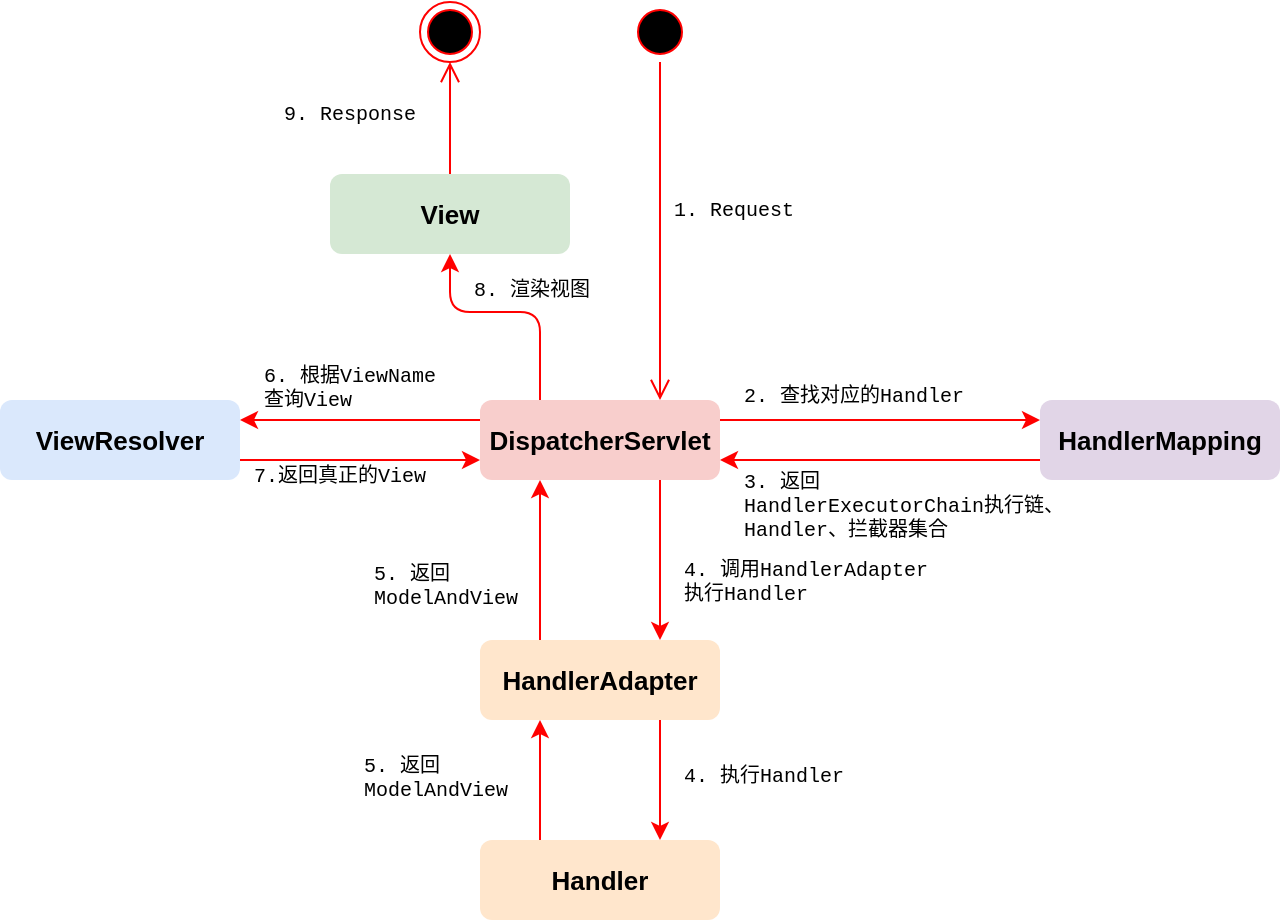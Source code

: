 <mxfile version="10.9.8" type="device"><diagram id="wnWQXF51ICs9VTRNSjae" name="mvc all"><mxGraphModel dx="786" dy="548" grid="1" gridSize="10" guides="1" tooltips="1" connect="1" arrows="1" fold="1" page="1" pageScale="1" pageWidth="827" pageHeight="1169" math="0" shadow="0"><root><mxCell id="CvlqfLEJ3ddliR5SUc7n-0"/><mxCell id="CvlqfLEJ3ddliR5SUc7n-1" parent="CvlqfLEJ3ddliR5SUc7n-0"/><mxCell id="CvlqfLEJ3ddliR5SUc7n-10" value="" style="edgeStyle=orthogonalEdgeStyle;rounded=1;orthogonalLoop=1;jettySize=auto;html=1;fontColor=#000000;exitX=1;exitY=0.25;exitDx=0;exitDy=0;entryX=0;entryY=0.25;entryDx=0;entryDy=0;strokeColor=#FF0000;" parent="CvlqfLEJ3ddliR5SUc7n-1" source="CvlqfLEJ3ddliR5SUc7n-4" target="CvlqfLEJ3ddliR5SUc7n-5" edge="1"><mxGeometry relative="1" as="geometry"/></mxCell><mxCell id="CvlqfLEJ3ddliR5SUc7n-26" value="" style="edgeStyle=orthogonalEdgeStyle;rounded=1;orthogonalLoop=1;jettySize=auto;html=1;fontColor=#000000;entryX=1;entryY=0.25;entryDx=0;entryDy=0;exitX=0;exitY=0.25;exitDx=0;exitDy=0;strokeColor=#FF0000;" parent="CvlqfLEJ3ddliR5SUc7n-1" source="CvlqfLEJ3ddliR5SUc7n-4" target="CvlqfLEJ3ddliR5SUc7n-8" edge="1"><mxGeometry relative="1" as="geometry"><mxPoint x="253" y="509" as="targetPoint"/></mxGeometry></mxCell><mxCell id="CvlqfLEJ3ddliR5SUc7n-31" value="" style="edgeStyle=orthogonalEdgeStyle;rounded=1;orthogonalLoop=1;jettySize=auto;html=1;fontColor=#000000;exitX=0.25;exitY=0;exitDx=0;exitDy=0;entryX=0.5;entryY=1;entryDx=0;entryDy=0;strokeColor=#FF0000;" parent="CvlqfLEJ3ddliR5SUc7n-1" source="CvlqfLEJ3ddliR5SUc7n-4" target="CvlqfLEJ3ddliR5SUc7n-9" edge="1"><mxGeometry relative="1" as="geometry"><Array as="points"><mxPoint x="363" y="445"/><mxPoint x="318" y="445"/></Array></mxGeometry></mxCell><mxCell id="CvlqfLEJ3ddliR5SUc7n-4" value="&lt;font style=&quot;font-size: 13px;&quot;&gt;DispatcherServlet&lt;/font&gt;" style="rounded=1;whiteSpace=wrap;html=1;labelBackgroundColor=none;fillColor=#f8cecc;strokeColor=none;fontStyle=1;fontSize=13;" parent="CvlqfLEJ3ddliR5SUc7n-1" vertex="1"><mxGeometry x="333" y="489" width="120" height="40" as="geometry"/></mxCell><mxCell id="CvlqfLEJ3ddliR5SUc7n-13" value="" style="edgeStyle=orthogonalEdgeStyle;rounded=1;orthogonalLoop=1;jettySize=auto;html=1;fontColor=#000000;exitX=0;exitY=0.75;exitDx=0;exitDy=0;entryX=1;entryY=0.75;entryDx=0;entryDy=0;strokeColor=#FF0000;" parent="CvlqfLEJ3ddliR5SUc7n-1" source="CvlqfLEJ3ddliR5SUc7n-5" target="CvlqfLEJ3ddliR5SUc7n-4" edge="1"><mxGeometry relative="1" as="geometry"><mxPoint x="533" y="509" as="targetPoint"/></mxGeometry></mxCell><mxCell id="CvlqfLEJ3ddliR5SUc7n-5" value="&lt;font style=&quot;font-size: 13px;&quot;&gt;HandlerMapping&lt;/font&gt;" style="rounded=1;whiteSpace=wrap;html=1;labelBackgroundColor=none;fillColor=#e1d5e7;strokeColor=none;fontStyle=1;fontSize=13;" parent="CvlqfLEJ3ddliR5SUc7n-1" vertex="1"><mxGeometry x="613" y="489" width="120" height="40" as="geometry"/></mxCell><mxCell id="CvlqfLEJ3ddliR5SUc7n-18" value="" style="edgeStyle=orthogonalEdgeStyle;rounded=1;orthogonalLoop=1;jettySize=auto;html=1;fontColor=#000000;entryX=0.75;entryY=0;entryDx=0;entryDy=0;exitX=0.75;exitY=1;exitDx=0;exitDy=0;strokeColor=#FF0000;" parent="CvlqfLEJ3ddliR5SUc7n-1" source="CvlqfLEJ3ddliR5SUc7n-6" target="CvlqfLEJ3ddliR5SUc7n-7" edge="1"><mxGeometry relative="1" as="geometry"/></mxCell><mxCell id="CvlqfLEJ3ddliR5SUc7n-23" value="" style="edgeStyle=orthogonalEdgeStyle;rounded=1;orthogonalLoop=1;jettySize=auto;html=1;fontColor=#000000;exitX=0.25;exitY=0;exitDx=0;exitDy=0;entryX=0.25;entryY=1;entryDx=0;entryDy=0;strokeColor=#FF0000;" parent="CvlqfLEJ3ddliR5SUc7n-1" source="CvlqfLEJ3ddliR5SUc7n-6" target="CvlqfLEJ3ddliR5SUc7n-4" edge="1"><mxGeometry relative="1" as="geometry"><mxPoint x="393" y="609" as="targetPoint"/></mxGeometry></mxCell><mxCell id="CvlqfLEJ3ddliR5SUc7n-6" value="&lt;font style=&quot;font-size: 13px;&quot;&gt;HandlerAdapter&lt;/font&gt;" style="rounded=1;whiteSpace=wrap;html=1;labelBackgroundColor=none;fillColor=#ffe6cc;strokeColor=none;fontStyle=1;fontSize=13;" parent="CvlqfLEJ3ddliR5SUc7n-1" vertex="1"><mxGeometry x="333" y="609" width="120" height="40" as="geometry"/></mxCell><mxCell id="CvlqfLEJ3ddliR5SUc7n-20" value="" style="edgeStyle=orthogonalEdgeStyle;rounded=1;orthogonalLoop=1;jettySize=auto;html=1;fontColor=#000000;exitX=0.25;exitY=0;exitDx=0;exitDy=0;entryX=0.25;entryY=1;entryDx=0;entryDy=0;strokeColor=#FF0000;" parent="CvlqfLEJ3ddliR5SUc7n-1" source="CvlqfLEJ3ddliR5SUc7n-7" target="CvlqfLEJ3ddliR5SUc7n-6" edge="1"><mxGeometry relative="1" as="geometry"/></mxCell><mxCell id="CvlqfLEJ3ddliR5SUc7n-7" value="&lt;font style=&quot;font-size: 13px;&quot;&gt;Handler&lt;br style=&quot;font-size: 13px;&quot;&gt;&lt;/font&gt;" style="rounded=1;whiteSpace=wrap;html=1;labelBackgroundColor=none;fillColor=#ffe6cc;strokeColor=none;fontStyle=1;fontSize=13;" parent="CvlqfLEJ3ddliR5SUc7n-1" vertex="1"><mxGeometry x="333" y="709" width="120" height="40" as="geometry"/></mxCell><mxCell id="CvlqfLEJ3ddliR5SUc7n-29" value="" style="edgeStyle=orthogonalEdgeStyle;rounded=1;orthogonalLoop=1;jettySize=auto;html=1;fontColor=#000000;entryX=0;entryY=0.75;entryDx=0;entryDy=0;exitX=1;exitY=0.75;exitDx=0;exitDy=0;strokeColor=#FF0000;" parent="CvlqfLEJ3ddliR5SUc7n-1" source="CvlqfLEJ3ddliR5SUc7n-8" target="CvlqfLEJ3ddliR5SUc7n-4" edge="1"><mxGeometry relative="1" as="geometry"><mxPoint x="233" y="509" as="targetPoint"/></mxGeometry></mxCell><mxCell id="CvlqfLEJ3ddliR5SUc7n-8" value="&lt;font style=&quot;font-size: 13px;&quot;&gt;ViewResolver&lt;/font&gt;" style="rounded=1;whiteSpace=wrap;html=1;labelBackgroundColor=none;fillColor=#dae8fc;strokeColor=none;fontStyle=1;fontSize=13;" parent="CvlqfLEJ3ddliR5SUc7n-1" vertex="1"><mxGeometry x="93" y="489" width="120" height="40" as="geometry"/></mxCell><mxCell id="CvlqfLEJ3ddliR5SUc7n-9" value="&lt;font style=&quot;font-size: 13px;&quot;&gt;View&lt;/font&gt;" style="rounded=1;whiteSpace=wrap;html=1;labelBackgroundColor=none;fillColor=#d5e8d4;strokeColor=none;fontStyle=1;fontSize=13;" parent="CvlqfLEJ3ddliR5SUc7n-1" vertex="1"><mxGeometry x="258" y="376" width="120" height="40" as="geometry"/></mxCell><mxCell id="CvlqfLEJ3ddliR5SUc7n-11" value="2. 查找对应的Handler" style="text;html=1;resizable=0;points=[];autosize=1;align=left;verticalAlign=top;spacingTop=-4;fontColor=#000000;fontStyle=0;fontSize=10;fontFamily=Courier New;" parent="CvlqfLEJ3ddliR5SUc7n-1" vertex="1"><mxGeometry x="463" y="479" width="130" height="20" as="geometry"/></mxCell><mxCell id="CvlqfLEJ3ddliR5SUc7n-14" value="3. 返回&lt;br&gt;HandlerExecutorChain执行链、&lt;br style=&quot;font-size: 10px&quot;&gt;Handler、拦截器集合" style="text;html=1;resizable=0;points=[];autosize=1;align=left;verticalAlign=top;spacingTop=-4;fontColor=#000000;fontStyle=0;fontSize=10;fontFamily=Courier New;" parent="CvlqfLEJ3ddliR5SUc7n-1" vertex="1"><mxGeometry x="463" y="522" width="180" height="40" as="geometry"/></mxCell><mxCell id="CvlqfLEJ3ddliR5SUc7n-16" value="" style="endArrow=classic;html=1;fontColor=#000000;exitX=0.75;exitY=1;exitDx=0;exitDy=0;entryX=0.75;entryY=0;entryDx=0;entryDy=0;rounded=1;strokeColor=#FF0000;" parent="CvlqfLEJ3ddliR5SUc7n-1" source="CvlqfLEJ3ddliR5SUc7n-4" target="CvlqfLEJ3ddliR5SUc7n-6" edge="1"><mxGeometry width="50" height="50" relative="1" as="geometry"><mxPoint x="163" y="839" as="sourcePoint"/><mxPoint x="213" y="789" as="targetPoint"/></mxGeometry></mxCell><mxCell id="CvlqfLEJ3ddliR5SUc7n-17" value="4. 调用HandlerAdapter&lt;br style=&quot;font-size: 10px;&quot;&gt;执行Handler" style="text;html=1;resizable=0;points=[];autosize=1;align=left;verticalAlign=top;spacingTop=-4;fontColor=#000000;fontStyle=0;fontSize=10;fontFamily=Courier New;" parent="CvlqfLEJ3ddliR5SUc7n-1" vertex="1"><mxGeometry x="433" y="565.5" width="140" height="30" as="geometry"/></mxCell><mxCell id="CvlqfLEJ3ddliR5SUc7n-19" value="4. 执行Handler" style="text;html=1;resizable=0;points=[];autosize=1;align=left;verticalAlign=top;spacingTop=-4;fontColor=#000000;fontStyle=0;fontSize=10;fontFamily=Courier New;" parent="CvlqfLEJ3ddliR5SUc7n-1" vertex="1"><mxGeometry x="433" y="669" width="90" height="20" as="geometry"/></mxCell><mxCell id="CvlqfLEJ3ddliR5SUc7n-21" value="5. 返回&lt;br style=&quot;font-size: 10px;&quot;&gt;ModelAndView" style="text;html=1;resizable=0;points=[];autosize=1;align=left;verticalAlign=top;spacingTop=-4;fontColor=#000000;fontStyle=0;fontSize=10;fontFamily=Courier New;" parent="CvlqfLEJ3ddliR5SUc7n-1" vertex="1"><mxGeometry x="273" y="664" width="100" height="30" as="geometry"/></mxCell><mxCell id="CvlqfLEJ3ddliR5SUc7n-24" value="5. 返回&lt;br style=&quot;font-size: 10px;&quot;&gt;ModelAndView" style="text;html=1;resizable=0;points=[];autosize=1;align=left;verticalAlign=top;spacingTop=-4;fontColor=#000000;fontStyle=0;fontSize=10;fontFamily=Courier New;" parent="CvlqfLEJ3ddliR5SUc7n-1" vertex="1"><mxGeometry x="278" y="568" width="100" height="30" as="geometry"/></mxCell><mxCell id="CvlqfLEJ3ddliR5SUc7n-27" value="6. 根据ViewName&lt;br style=&quot;font-size: 10px;&quot;&gt;查询View" style="text;html=1;resizable=0;points=[];autosize=1;align=left;verticalAlign=top;spacingTop=-4;fontColor=#000000;fontStyle=0;fontSize=10;fontFamily=Courier New;" parent="CvlqfLEJ3ddliR5SUc7n-1" vertex="1"><mxGeometry x="223" y="469" width="110" height="30" as="geometry"/></mxCell><mxCell id="CvlqfLEJ3ddliR5SUc7n-30" value="7.返回真正的View" style="text;html=1;resizable=0;points=[];autosize=1;align=left;verticalAlign=top;spacingTop=-4;fontColor=#000000;fontStyle=0;fontSize=10;fontFamily=Courier New;" parent="CvlqfLEJ3ddliR5SUc7n-1" vertex="1"><mxGeometry x="218" y="519" width="110" height="20" as="geometry"/></mxCell><mxCell id="CvlqfLEJ3ddliR5SUc7n-32" value="8. 渲染视图" style="text;html=1;resizable=0;points=[];autosize=1;align=left;verticalAlign=top;spacingTop=-4;fontColor=#000000;fontStyle=0;fontSize=10;fontFamily=Courier New;" parent="CvlqfLEJ3ddliR5SUc7n-1" vertex="1"><mxGeometry x="328" y="426" width="80" height="20" as="geometry"/></mxCell><mxCell id="CvlqfLEJ3ddliR5SUc7n-34" value="" style="ellipse;html=1;shape=startState;fillColor=#000000;strokeColor=#ff0000;labelBackgroundColor=none;fontColor=#000000;" parent="CvlqfLEJ3ddliR5SUc7n-1" vertex="1"><mxGeometry x="408" y="290" width="30" height="30" as="geometry"/></mxCell><mxCell id="CvlqfLEJ3ddliR5SUc7n-35" value="" style="edgeStyle=orthogonalEdgeStyle;html=1;verticalAlign=bottom;endArrow=open;endSize=8;strokeColor=#ff0000;fontColor=#000000;entryX=0.75;entryY=0;entryDx=0;entryDy=0;" parent="CvlqfLEJ3ddliR5SUc7n-1" source="CvlqfLEJ3ddliR5SUc7n-34" target="CvlqfLEJ3ddliR5SUc7n-4" edge="1"><mxGeometry relative="1" as="geometry"><mxPoint x="408" y="405" as="targetPoint"/></mxGeometry></mxCell><mxCell id="CvlqfLEJ3ddliR5SUc7n-36" value="1. Request" style="text;html=1;resizable=0;points=[];autosize=1;align=left;verticalAlign=top;spacingTop=-4;fontColor=#000000;fontStyle=0;fontSize=10;fontFamily=Courier New;" parent="CvlqfLEJ3ddliR5SUc7n-1" vertex="1"><mxGeometry x="428" y="386" width="70" height="20" as="geometry"/></mxCell><mxCell id="CvlqfLEJ3ddliR5SUc7n-39" value="" style="ellipse;html=1;shape=endState;fillColor=#000000;strokeColor=#ff0000;labelBackgroundColor=none;fontColor=#000000;" parent="CvlqfLEJ3ddliR5SUc7n-1" vertex="1"><mxGeometry x="303" y="290" width="30" height="30" as="geometry"/></mxCell><mxCell id="CvlqfLEJ3ddliR5SUc7n-40" value="" style="edgeStyle=orthogonalEdgeStyle;html=1;verticalAlign=bottom;endArrow=open;endSize=8;strokeColor=#ff0000;fontColor=#000000;entryX=0.5;entryY=1;entryDx=0;entryDy=0;exitX=0.5;exitY=0;exitDx=0;exitDy=0;" parent="CvlqfLEJ3ddliR5SUc7n-1" source="CvlqfLEJ3ddliR5SUc7n-9" target="CvlqfLEJ3ddliR5SUc7n-39" edge="1"><mxGeometry relative="1" as="geometry"><mxPoint x="433" y="499" as="targetPoint"/><mxPoint x="433" y="355" as="sourcePoint"/></mxGeometry></mxCell><mxCell id="CvlqfLEJ3ddliR5SUc7n-41" value="9. Response" style="text;html=1;resizable=0;points=[];autosize=1;align=left;verticalAlign=top;spacingTop=-4;fontColor=#000000;fontStyle=0;fontSize=10;fontFamily=Courier New;" parent="CvlqfLEJ3ddliR5SUc7n-1" vertex="1"><mxGeometry x="233" y="338" width="80" height="20" as="geometry"/></mxCell></root></mxGraphModel></diagram><diagram id="vwLjkeUJYyNBH6ZaSs28" name="DispacherServlet"><mxGraphModel dx="786" dy="548" grid="1" gridSize="10" guides="1" tooltips="1" connect="1" arrows="1" fold="1" page="1" pageScale="1" pageWidth="827" pageHeight="1169" math="0" shadow="0"><root><mxCell id="0"/><mxCell id="1" parent="0"/><mxCell id="PL7wLv4hv2x5E-BNKvnK-3" value="" style="edgeStyle=orthogonalEdgeStyle;rounded=0;orthogonalLoop=1;jettySize=auto;html=1;fontStyle=1" parent="1" source="PL7wLv4hv2x5E-BNKvnK-1" target="PL7wLv4hv2x5E-BNKvnK-2" edge="1"><mxGeometry relative="1" as="geometry"/></mxCell><mxCell id="PL7wLv4hv2x5E-BNKvnK-1" value="&lt;pre style=&quot;font-family: menlo; font-size: 7.5pt;&quot;&gt;DispatcherServlet&lt;/pre&gt;" style="rounded=1;whiteSpace=wrap;html=1;fillColor=#dae8fc;strokeColor=none;labelBackgroundColor=none;fontStyle=1" parent="1" vertex="1"><mxGeometry x="380" y="520" width="120" height="20" as="geometry"/></mxCell><mxCell id="PL7wLv4hv2x5E-BNKvnK-5" value="" style="edgeStyle=orthogonalEdgeStyle;rounded=0;orthogonalLoop=1;jettySize=auto;html=1;exitX=0.25;exitY=0;exitDx=0;exitDy=0;fontStyle=1" parent="1" source="PL7wLv4hv2x5E-BNKvnK-2" target="PL7wLv4hv2x5E-BNKvnK-4" edge="1"><mxGeometry relative="1" as="geometry"/></mxCell><mxCell id="PL7wLv4hv2x5E-BNKvnK-7" value="" style="edgeStyle=orthogonalEdgeStyle;rounded=0;orthogonalLoop=1;jettySize=auto;html=1;exitX=0.75;exitY=0;exitDx=0;exitDy=0;entryX=0.5;entryY=1;entryDx=0;entryDy=0;dashed=1;dashPattern=1 1;fontStyle=1" parent="1" source="PL7wLv4hv2x5E-BNKvnK-2" target="PL7wLv4hv2x5E-BNKvnK-6" edge="1"><mxGeometry relative="1" as="geometry"><Array as="points"><mxPoint x="470" y="460"/><mxPoint x="625" y="460"/></Array></mxGeometry></mxCell><mxCell id="PL7wLv4hv2x5E-BNKvnK-2" value="&lt;pre style=&quot;font-family: menlo; font-size: 7.5pt;&quot;&gt;&lt;pre style=&quot;font-family: &amp;quot;menlo&amp;quot; ; font-size: 7.5pt&quot;&gt;FrameworkServlet&lt;/pre&gt;&lt;/pre&gt;" style="rounded=1;whiteSpace=wrap;html=1;fillColor=#e1d5e7;strokeColor=none;labelBackgroundColor=none;fontStyle=1" parent="1" vertex="1"><mxGeometry x="380" y="480" width="120" height="20" as="geometry"/></mxCell><mxCell id="PL7wLv4hv2x5E-BNKvnK-23" value="" style="edgeStyle=orthogonalEdgeStyle;rounded=0;orthogonalLoop=1;jettySize=auto;html=1;entryX=0.25;entryY=1;entryDx=0;entryDy=0;exitX=0.5;exitY=0;exitDx=0;exitDy=0;fontStyle=1" parent="1" source="PL7wLv4hv2x5E-BNKvnK-12" target="PL7wLv4hv2x5E-BNKvnK-20" edge="1"><mxGeometry relative="1" as="geometry"><mxPoint x="705" y="380" as="targetPoint"/><Array as="points"><mxPoint x="473" y="370"/><mxPoint x="503" y="370"/></Array></mxGeometry></mxCell><mxCell id="PL7wLv4hv2x5E-BNKvnK-9" value="" style="edgeStyle=orthogonalEdgeStyle;rounded=0;orthogonalLoop=1;jettySize=auto;html=1;fontStyle=1" parent="1" source="PL7wLv4hv2x5E-BNKvnK-4" target="PL7wLv4hv2x5E-BNKvnK-8" edge="1"><mxGeometry relative="1" as="geometry"><Array as="points"><mxPoint x="340" y="400"/><mxPoint x="340" y="400"/></Array></mxGeometry></mxCell><mxCell id="PL7wLv4hv2x5E-BNKvnK-11" value="" style="edgeStyle=orthogonalEdgeStyle;rounded=0;orthogonalLoop=1;jettySize=auto;html=1;dashed=1;dashPattern=1 1;fontStyle=1" parent="1" source="PL7wLv4hv2x5E-BNKvnK-4" target="PL7wLv4hv2x5E-BNKvnK-10" edge="1"><mxGeometry relative="1" as="geometry"/></mxCell><mxCell id="PL7wLv4hv2x5E-BNKvnK-13" value="" style="edgeStyle=orthogonalEdgeStyle;rounded=0;orthogonalLoop=1;jettySize=auto;html=1;dashed=1;dashPattern=1 1;fontStyle=1" parent="1" source="PL7wLv4hv2x5E-BNKvnK-4" target="PL7wLv4hv2x5E-BNKvnK-12" edge="1"><mxGeometry relative="1" as="geometry"/></mxCell><mxCell id="PL7wLv4hv2x5E-BNKvnK-4" value="&lt;pre style=&quot;font-family: menlo; font-size: 7.5pt;&quot;&gt;&lt;pre style=&quot;font-family: &amp;quot;menlo&amp;quot; ; font-size: 7.5pt&quot;&gt;&lt;pre style=&quot;font-family: &amp;quot;menlo&amp;quot; ; font-size: 7.5pt&quot;&gt;HttpServletBean&lt;/pre&gt;&lt;/pre&gt;&lt;/pre&gt;" style="rounded=1;whiteSpace=wrap;html=1;labelBackgroundColor=none;strokeColor=none;fillColor=#e1d5e7;fontStyle=1" parent="1" vertex="1"><mxGeometry x="280" y="420" width="120" height="20" as="geometry"/></mxCell><mxCell id="PL7wLv4hv2x5E-BNKvnK-21" value="" style="edgeStyle=orthogonalEdgeStyle;rounded=0;orthogonalLoop=1;jettySize=auto;html=1;entryX=0.75;entryY=1;entryDx=0;entryDy=0;fontStyle=1" parent="1" source="PL7wLv4hv2x5E-BNKvnK-6" target="PL7wLv4hv2x5E-BNKvnK-20" edge="1"><mxGeometry relative="1" as="geometry"/></mxCell><mxCell id="PL7wLv4hv2x5E-BNKvnK-12" value="&lt;pre style=&quot;font-family: &amp;quot;menlo&amp;quot; ; font-size: 7.5pt&quot;&gt;&lt;pre style=&quot;font-family: &amp;quot;menlo&amp;quot; ; font-size: 7.5pt&quot;&gt;&lt;pre style=&quot;font-family: &amp;quot;menlo&amp;quot; ; font-size: 7.5pt&quot;&gt;&lt;pre style=&quot;font-family: menlo; font-size: 7.5pt;&quot;&gt;EnvironmentAware&lt;/pre&gt;&lt;/pre&gt;&lt;/pre&gt;&lt;/pre&gt;" style="rounded=1;whiteSpace=wrap;html=1;labelBackgroundColor=none;strokeColor=none;fillColor=#f5f5f5;fontColor=#333333;fontStyle=1" parent="1" vertex="1"><mxGeometry x="413" y="390" width="120" height="20" as="geometry"/></mxCell><mxCell id="PL7wLv4hv2x5E-BNKvnK-20" value="&lt;pre style=&quot;font-family: &amp;quot;menlo&amp;quot; ; font-size: 7.5pt&quot;&gt;&lt;pre style=&quot;font-family: &amp;quot;menlo&amp;quot; ; font-size: 7.5pt&quot;&gt;&lt;pre style=&quot;font-family: &amp;quot;menlo&amp;quot; ; font-size: 7.5pt&quot;&gt;&lt;pre style=&quot;font-family: menlo; font-size: 7.5pt;&quot;&gt;&lt;pre style=&quot;color: rgb(0 , 0 , 0) ; font-family: &amp;quot;menlo&amp;quot; ; font-size: 7.5pt&quot;&gt;Aware&lt;/pre&gt;&lt;/pre&gt;&lt;/pre&gt;&lt;/pre&gt;&lt;/pre&gt;" style="rounded=1;whiteSpace=wrap;html=1;labelBackgroundColor=none;strokeColor=none;fillColor=#f5f5f5;fontColor=#333333;fontStyle=1" parent="1" vertex="1"><mxGeometry x="473" y="330" width="120" height="20" as="geometry"/></mxCell><mxCell id="PL7wLv4hv2x5E-BNKvnK-10" value="&lt;pre style=&quot;font-family: &amp;quot;menlo&amp;quot; ; font-size: 7.5pt&quot;&gt;&lt;pre style=&quot;font-family: &amp;quot;menlo&amp;quot; ; font-size: 7.5pt&quot;&gt;&lt;pre style=&quot;font-family: &amp;quot;menlo&amp;quot; ; font-size: 7.5pt&quot;&gt;&lt;pre style=&quot;font-family: menlo; font-size: 7.5pt;&quot;&gt;EnvironmentCapable&lt;/pre&gt;&lt;/pre&gt;&lt;/pre&gt;&lt;/pre&gt;" style="rounded=1;whiteSpace=wrap;html=1;labelBackgroundColor=none;strokeColor=none;fillColor=#f5f5f5;fontColor=#333333;fontStyle=1" parent="1" vertex="1"><mxGeometry x="140" y="390" width="120" height="20" as="geometry"/></mxCell><mxCell id="PL7wLv4hv2x5E-BNKvnK-15" value="" style="edgeStyle=orthogonalEdgeStyle;rounded=0;orthogonalLoop=1;jettySize=auto;html=1;fontStyle=1" parent="1" source="PL7wLv4hv2x5E-BNKvnK-8" target="PL7wLv4hv2x5E-BNKvnK-14" edge="1"><mxGeometry relative="1" as="geometry"/></mxCell><mxCell id="PL7wLv4hv2x5E-BNKvnK-8" value="&lt;pre style=&quot;font-family: &amp;quot;menlo&amp;quot; ; font-size: 7.5pt&quot;&gt;&lt;pre style=&quot;font-family: &amp;quot;menlo&amp;quot; ; font-size: 7.5pt&quot;&gt;&lt;pre style=&quot;font-family: &amp;quot;menlo&amp;quot; ; font-size: 7.5pt&quot;&gt;&lt;pre style=&quot;font-family: menlo; font-size: 7.5pt;&quot;&gt;HttpServlet&lt;/pre&gt;&lt;/pre&gt;&lt;/pre&gt;&lt;/pre&gt;" style="rounded=1;whiteSpace=wrap;html=1;labelBackgroundColor=none;strokeColor=none;fillColor=#e1d5e7;fontStyle=1" parent="1" vertex="1"><mxGeometry x="280" y="370" width="120" height="20" as="geometry"/></mxCell><mxCell id="PL7wLv4hv2x5E-BNKvnK-17" value="" style="edgeStyle=orthogonalEdgeStyle;rounded=0;orthogonalLoop=1;jettySize=auto;html=1;dashed=1;dashPattern=1 1;exitX=0.25;exitY=0;exitDx=0;exitDy=0;fontStyle=1" parent="1" source="PL7wLv4hv2x5E-BNKvnK-14" target="PL7wLv4hv2x5E-BNKvnK-16" edge="1"><mxGeometry relative="1" as="geometry"/></mxCell><mxCell id="PL7wLv4hv2x5E-BNKvnK-19" value="" style="edgeStyle=orthogonalEdgeStyle;rounded=0;orthogonalLoop=1;jettySize=auto;html=1;dashed=1;dashPattern=1 1;exitX=0.75;exitY=0;exitDx=0;exitDy=0;fontStyle=1" parent="1" source="PL7wLv4hv2x5E-BNKvnK-14" target="PL7wLv4hv2x5E-BNKvnK-18" edge="1"><mxGeometry relative="1" as="geometry"/></mxCell><mxCell id="PL7wLv4hv2x5E-BNKvnK-14" value="&lt;pre style=&quot;font-family: &amp;quot;menlo&amp;quot; ; font-size: 7.5pt&quot;&gt;&lt;pre style=&quot;font-family: &amp;quot;menlo&amp;quot; ; font-size: 7.5pt&quot;&gt;&lt;pre style=&quot;font-family: &amp;quot;menlo&amp;quot; ; font-size: 7.5pt&quot;&gt;&lt;pre style=&quot;font-family: menlo; font-size: 7.5pt;&quot;&gt;&lt;pre style=&quot;font-family: &amp;quot;menlo&amp;quot; ; font-size: 7.5pt&quot;&gt;GenericServlet&lt;/pre&gt;&lt;/pre&gt;&lt;/pre&gt;&lt;/pre&gt;&lt;/pre&gt;" style="rounded=1;whiteSpace=wrap;html=1;labelBackgroundColor=none;strokeColor=none;fillColor=#e1d5e7;fontStyle=1" parent="1" vertex="1"><mxGeometry x="280" y="320" width="120" height="20" as="geometry"/></mxCell><mxCell id="PL7wLv4hv2x5E-BNKvnK-18" value="&lt;pre style=&quot;font-family: &amp;quot;menlo&amp;quot; ; font-size: 7.5pt&quot;&gt;&lt;pre style=&quot;font-family: &amp;quot;menlo&amp;quot; ; font-size: 7.5pt&quot;&gt;&lt;pre style=&quot;font-family: &amp;quot;menlo&amp;quot; ; font-size: 7.5pt&quot;&gt;&lt;pre style=&quot;font-family: menlo; font-size: 7.5pt;&quot;&gt;&lt;pre style=&quot;font-family: &amp;quot;menlo&amp;quot; ; font-size: 7.5pt&quot;&gt;&lt;pre style=&quot;font-size: 7.5pt ; font-family: &amp;quot;menlo&amp;quot;&quot;&gt;ServletConfig&lt;/pre&gt;&lt;/pre&gt;&lt;/pre&gt;&lt;/pre&gt;&lt;/pre&gt;&lt;/pre&gt;" style="rounded=1;whiteSpace=wrap;html=1;labelBackgroundColor=none;strokeColor=none;fillColor=#f5f5f5;fontColor=#333333;fontStyle=1" parent="1" vertex="1"><mxGeometry x="350" y="250" width="120" height="20" as="geometry"/></mxCell><mxCell id="PL7wLv4hv2x5E-BNKvnK-16" value="&lt;pre style=&quot;font-family: &amp;quot;menlo&amp;quot; ; font-size: 7.5pt&quot;&gt;&lt;pre style=&quot;font-family: &amp;quot;menlo&amp;quot; ; font-size: 7.5pt&quot;&gt;&lt;pre style=&quot;font-family: &amp;quot;menlo&amp;quot; ; font-size: 7.5pt&quot;&gt;&lt;pre style=&quot;font-family: menlo; font-size: 7.5pt;&quot;&gt;&lt;pre style=&quot;font-family: &amp;quot;menlo&amp;quot; ; font-size: 7.5pt&quot;&gt;&lt;pre style=&quot;font-family: &amp;quot;menlo&amp;quot; ; font-size: 7.5pt&quot;&gt;Servlet&lt;/pre&gt;&lt;/pre&gt;&lt;/pre&gt;&lt;/pre&gt;&lt;/pre&gt;&lt;/pre&gt;" style="rounded=1;whiteSpace=wrap;html=1;labelBackgroundColor=none;strokeColor=none;fillColor=#f5f5f5;fontColor=#333333;fontStyle=1" parent="1" vertex="1"><mxGeometry x="210" y="250" width="120" height="20" as="geometry"/></mxCell><mxCell id="PL7wLv4hv2x5E-BNKvnK-6" value="&lt;pre style=&quot;font-family: menlo; font-size: 7.5pt;&quot;&gt;&lt;pre style=&quot;font-family: &amp;quot;menlo&amp;quot; ; font-size: 7.5pt&quot;&gt;&lt;pre style=&quot;font-family: &amp;quot;menlo&amp;quot; ; font-size: 7.5pt&quot;&gt;ApplicationContextAware&lt;/pre&gt;&lt;/pre&gt;&lt;/pre&gt;" style="rounded=1;whiteSpace=wrap;html=1;fillColor=#f5f5f5;strokeColor=none;labelBackgroundColor=none;fontColor=#333333;fontStyle=1" parent="1" vertex="1"><mxGeometry x="550" y="390" width="150" height="20" as="geometry"/></mxCell></root></mxGraphModel></diagram><diagram id="oygWEh0XVZF8zC2fkSxP" name="HandlerMapping"><mxGraphModel dx="786" dy="548" grid="1" gridSize="10" guides="1" tooltips="1" connect="1" arrows="1" fold="1" page="1" pageScale="1" pageWidth="827" pageHeight="1169" math="0" shadow="0"><root><mxCell id="MWRAearRui4FnuYVvttM-0"/><mxCell id="MWRAearRui4FnuYVvttM-1" parent="MWRAearRui4FnuYVvttM-0"/><mxCell id="gpjgnjltEe4uSFNaxKo7-0" value="" style="edgeStyle=orthogonalEdgeStyle;rounded=1;orthogonalLoop=1;jettySize=auto;html=1;fontStyle=1;entryX=0.5;entryY=1;entryDx=0;entryDy=0;labelBackgroundColor=none;strokeWidth=3;strokeColor=#FF0000;" edge="1" parent="MWRAearRui4FnuYVvttM-1" source="gpjgnjltEe4uSFNaxKo7-1" target="gpjgnjltEe4uSFNaxKo7-25"><mxGeometry relative="1" as="geometry"/></mxCell><mxCell id="gpjgnjltEe4uSFNaxKo7-1" value="&lt;pre style=&quot;font-family: &amp;#34;menlo&amp;#34; ; font-size: 7.5pt&quot;&gt;&lt;pre style=&quot;font-family: &amp;#34;menlo&amp;#34; ; font-size: 7.5pt&quot;&gt;&lt;font color=&quot;#ff0000&quot;&gt;BeanNameUrl&lt;/font&gt;HandlerMapping&lt;br&gt;&lt;span style=&quot;font-weight: normal&quot;&gt;&lt;i&gt;实现父类检测逻辑：如果 beanName&lt;br&gt; 以“/” 开头 则表示为 url&lt;br&gt;注册 beanName 以及所有 Alias&lt;/i&gt;&lt;/span&gt;&lt;br&gt;&lt;/pre&gt;&lt;/pre&gt;" style="rounded=1;whiteSpace=wrap;html=1;fillColor=#b1ddf0;strokeColor=none;labelBackgroundColor=none;fontStyle=1" vertex="1" parent="MWRAearRui4FnuYVvttM-1"><mxGeometry x="292" y="700" width="170" height="50" as="geometry"/></mxCell><mxCell id="gpjgnjltEe4uSFNaxKo7-2" value="" style="edgeStyle=orthogonalEdgeStyle;rounded=1;orthogonalLoop=1;jettySize=auto;html=1;exitX=0.25;exitY=0;exitDx=0;exitDy=0;fontStyle=1;labelBackgroundColor=none;strokeWidth=3;strokeColor=#FF0000;entryX=0.25;entryY=1;entryDx=0;entryDy=0;" edge="1" parent="MWRAearRui4FnuYVvttM-1" source="gpjgnjltEe4uSFNaxKo7-4" target="gpjgnjltEe4uSFNaxKo7-9"><mxGeometry relative="1" as="geometry"><Array as="points"><mxPoint x="412" y="480"/><mxPoint x="412" y="480"/></Array></mxGeometry></mxCell><mxCell id="gpjgnjltEe4uSFNaxKo7-3" value="" style="edgeStyle=orthogonalEdgeStyle;rounded=1;orthogonalLoop=1;jettySize=auto;html=1;exitX=0.75;exitY=0;exitDx=0;exitDy=0;entryX=0.25;entryY=1;entryDx=0;entryDy=0;dashed=1;dashPattern=1 1;fontStyle=1;labelBackgroundColor=none;" edge="1" parent="MWRAearRui4FnuYVvttM-1" source="gpjgnjltEe4uSFNaxKo7-4" target="gpjgnjltEe4uSFNaxKo7-21"><mxGeometry relative="1" as="geometry"><Array as="points"><mxPoint x="502" y="510"/><mxPoint x="585" y="510"/></Array></mxGeometry></mxCell><mxCell id="gpjgnjltEe4uSFNaxKo7-4" value="&lt;pre style=&quot;font-family: &amp;#34;menlo&amp;#34; ; font-size: 7.5pt&quot;&gt;&lt;pre style=&quot;font-family: &amp;#34;menlo&amp;#34; ; font-size: 7.5pt&quot;&gt;&lt;pre style=&quot;font-family: &amp;#34;menlo&amp;#34; ; font-size: 7.5pt&quot;&gt;Abstract&lt;font color=&quot;#ff0000&quot;&gt;Url&lt;/font&gt;HandlerMapping&lt;br&gt;&lt;span style=&quot;font-weight: normal&quot;&gt;&lt;i&gt;HandlerMapping 的 Url-mapped&lt;br&gt;基础实现，添加 rootHandler&lt;/i&gt;&lt;/span&gt;&lt;/pre&gt;&lt;/pre&gt;&lt;/pre&gt;" style="rounded=1;whiteSpace=wrap;html=1;fillColor=#e1d5e7;strokeColor=none;labelBackgroundColor=none;fontStyle=1" vertex="1" parent="MWRAearRui4FnuYVvttM-1"><mxGeometry x="367" y="540" width="180" height="40" as="geometry"/></mxCell><mxCell id="gpjgnjltEe4uSFNaxKo7-5" value="" style="edgeStyle=orthogonalEdgeStyle;rounded=1;orthogonalLoop=1;jettySize=auto;html=1;entryX=0.25;entryY=1;entryDx=0;entryDy=0;exitX=1;exitY=0.25;exitDx=0;exitDy=0;fontStyle=1;dashed=1;dashPattern=1 1;labelBackgroundColor=none;strokeColor=#FF0000;" edge="1" parent="MWRAearRui4FnuYVvttM-1" source="gpjgnjltEe4uSFNaxKo7-9" target="gpjgnjltEe4uSFNaxKo7-12"><mxGeometry relative="1" as="geometry"><mxPoint x="807.5" y="385" as="targetPoint"/><Array as="points"><mxPoint x="620" y="428"/></Array></mxGeometry></mxCell><mxCell id="gpjgnjltEe4uSFNaxKo7-6" value="" style="edgeStyle=orthogonalEdgeStyle;rounded=1;orthogonalLoop=1;jettySize=auto;html=1;fontStyle=1;labelBackgroundColor=none;" edge="1" parent="MWRAearRui4FnuYVvttM-1" source="gpjgnjltEe4uSFNaxKo7-9" target="gpjgnjltEe4uSFNaxKo7-15"><mxGeometry relative="1" as="geometry"><Array as="points"><mxPoint x="442.5" y="405"/><mxPoint x="442.5" y="405"/></Array></mxGeometry></mxCell><mxCell id="gpjgnjltEe4uSFNaxKo7-7" value="" style="edgeStyle=orthogonalEdgeStyle;rounded=1;orthogonalLoop=1;jettySize=auto;html=1;dashed=1;dashPattern=1 1;fontStyle=1;labelBackgroundColor=none;exitX=0.75;exitY=0;exitDx=0;exitDy=0;entryX=0.5;entryY=1;entryDx=0;entryDy=0;" edge="1" parent="MWRAearRui4FnuYVvttM-1" source="gpjgnjltEe4uSFNaxKo7-9" target="gpjgnjltEe4uSFNaxKo7-13"><mxGeometry relative="1" as="geometry"><Array as="points"><mxPoint x="482" y="390"/><mxPoint x="573" y="390"/></Array></mxGeometry></mxCell><mxCell id="gpjgnjltEe4uSFNaxKo7-8" value="" style="edgeStyle=orthogonalEdgeStyle;rounded=1;orthogonalLoop=1;jettySize=auto;html=1;dashed=1;dashPattern=1 1;fontStyle=1;labelBackgroundColor=none;exitX=0.25;exitY=0;exitDx=0;exitDy=0;entryX=0.5;entryY=1;entryDx=0;entryDy=0;" edge="1" parent="MWRAearRui4FnuYVvttM-1" source="gpjgnjltEe4uSFNaxKo7-9" target="gpjgnjltEe4uSFNaxKo7-11"><mxGeometry relative="1" as="geometry"><Array as="points"><mxPoint x="412" y="390"/><mxPoint x="230" y="390"/></Array></mxGeometry></mxCell><mxCell id="gpjgnjltEe4uSFNaxKo7-9" value="&lt;pre style=&quot;font-family: &amp;#34;menlo&amp;#34; ; font-size: 7.5pt&quot;&gt;&lt;pre style=&quot;font-family: &amp;#34;menlo&amp;#34; ; font-size: 7.5pt&quot;&gt;&lt;pre style=&quot;font-family: &amp;#34;menlo&amp;#34; ; font-size: 7.5pt&quot;&gt;&lt;pre style=&quot;font-family: &amp;#34;menlo&amp;#34; ; font-size: 7.5pt&quot;&gt;&lt;font color=&quot;#ff0000&quot;&gt;AbstractHandlerMapping&lt;/font&gt;&lt;br&gt;&lt;span style=&quot;font-weight: normal&quot;&gt;&lt;i&gt;支持排序\默认handler\拦截器&lt;br&gt;拦截器对应路径的映射&lt;br&gt;定义 getHandler 方法实现&lt;/i&gt;&lt;/span&gt;&lt;/pre&gt;&lt;/pre&gt;&lt;/pre&gt;&lt;/pre&gt;" style="rounded=1;whiteSpace=wrap;html=1;labelBackgroundColor=none;strokeColor=none;fillColor=#e1d5e7;fontStyle=1" vertex="1" parent="MWRAearRui4FnuYVvttM-1"><mxGeometry x="377" y="415" width="140" height="50" as="geometry"/></mxCell><mxCell id="gpjgnjltEe4uSFNaxKo7-10" value="" style="edgeStyle=orthogonalEdgeStyle;rounded=1;orthogonalLoop=1;jettySize=auto;html=1;entryX=0.5;entryY=1;entryDx=0;entryDy=0;fontStyle=1;labelBackgroundColor=none;exitX=0.75;exitY=0;exitDx=0;exitDy=0;" edge="1" parent="MWRAearRui4FnuYVvttM-1" source="gpjgnjltEe4uSFNaxKo7-21" target="gpjgnjltEe4uSFNaxKo7-12"><mxGeometry relative="1" as="geometry"/></mxCell><mxCell id="gpjgnjltEe4uSFNaxKo7-29" value="" style="edgeStyle=orthogonalEdgeStyle;rounded=1;orthogonalLoop=1;jettySize=auto;html=1;dashed=1;dashPattern=1 1;exitX=0.5;exitY=0;exitDx=0;exitDy=0;entryX=0.25;entryY=1;entryDx=0;entryDy=0;labelBackgroundColor=none;" edge="1" parent="MWRAearRui4FnuYVvttM-1" source="gpjgnjltEe4uSFNaxKo7-11" target="gpjgnjltEe4uSFNaxKo7-28"><mxGeometry relative="1" as="geometry"><mxPoint x="360" y="205" as="targetPoint"/><Array as="points"><mxPoint x="230" y="225"/><mxPoint x="270" y="225"/></Array></mxGeometry></mxCell><mxCell id="gpjgnjltEe4uSFNaxKo7-11" value="&lt;pre style=&quot;font-family: &amp;quot;menlo&amp;quot; ; font-size: 7.5pt&quot;&gt;&lt;pre style=&quot;font-family: &amp;quot;menlo&amp;quot; ; font-size: 7.5pt&quot;&gt;&lt;pre style=&quot;font-family: &amp;quot;menlo&amp;quot; ; font-size: 7.5pt&quot;&gt;&lt;pre style=&quot;font-family: &amp;quot;menlo&amp;quot; ; font-size: 7.5pt&quot;&gt;&lt;pre style=&quot;color: rgb(0, 0, 0); font-family: menlo; font-size: 7.5pt;&quot;&gt;BeanNameAware&lt;/pre&gt;&lt;/pre&gt;&lt;/pre&gt;&lt;/pre&gt;&lt;/pre&gt;" style="rounded=1;whiteSpace=wrap;html=1;labelBackgroundColor=none;strokeColor=none;fillColor=#CCCCCC;fontStyle=1" vertex="1" parent="MWRAearRui4FnuYVvttM-1"><mxGeometry x="170" y="345" width="120" height="20" as="geometry"/></mxCell><mxCell id="gpjgnjltEe4uSFNaxKo7-28" value="&lt;pre style=&quot;font-family: &amp;quot;menlo&amp;quot; ; font-size: 7.5pt&quot;&gt;&lt;pre style=&quot;font-family: &amp;quot;menlo&amp;quot; ; font-size: 7.5pt&quot;&gt;&lt;pre style=&quot;font-family: &amp;quot;menlo&amp;quot; ; font-size: 7.5pt&quot;&gt;&lt;pre style=&quot;font-family: &amp;quot;menlo&amp;quot; ; font-size: 7.5pt&quot;&gt;&lt;pre style=&quot;color: rgb(0, 0, 0); font-family: menlo; font-size: 7.5pt;&quot;&gt;&lt;pre style=&quot;font-family: &amp;quot;menlo&amp;quot; ; font-size: 7.5pt&quot;&gt;Aware&lt;/pre&gt;&lt;/pre&gt;&lt;/pre&gt;&lt;/pre&gt;&lt;/pre&gt;&lt;/pre&gt;" style="rounded=1;whiteSpace=wrap;html=1;labelBackgroundColor=none;strokeColor=none;fillColor=#CCCCCC;fontStyle=1" vertex="1" parent="MWRAearRui4FnuYVvttM-1"><mxGeometry x="240" y="175" width="120" height="20" as="geometry"/></mxCell><mxCell id="gpjgnjltEe4uSFNaxKo7-12" value="&lt;pre style=&quot;font-family: &amp;#34;menlo&amp;#34; ; font-size: 7.5pt&quot;&gt;&lt;pre style=&quot;font-family: &amp;#34;menlo&amp;#34; ; font-size: 7.5pt&quot;&gt;&lt;pre style=&quot;font-family: &amp;#34;menlo&amp;#34; ; font-size: 7.5pt&quot;&gt;&lt;pre style=&quot;font-family: &amp;#34;menlo&amp;#34; ; font-size: 7.5pt&quot;&gt;&lt;pre style=&quot;font-family: &amp;#34;menlo&amp;#34; ; font-size: 7.5pt&quot;&gt;&lt;pre style=&quot;font-family: &amp;#34;menlo&amp;#34; ; font-size: 7.5pt&quot;&gt;&lt;font color=&quot;#ff0000&quot;&gt;HandlerMapping&lt;/font&gt;&lt;br&gt;&lt;span style=&quot;color: rgb(0 , 0 , 0) ; font-weight: normal&quot;&gt;&lt;i&gt;根据 HttpServletRequest 获取&lt;br&gt;HandlerExecutionChain&lt;/i&gt;&lt;/span&gt;&lt;/pre&gt;&lt;/pre&gt;&lt;/pre&gt;&lt;/pre&gt;&lt;/pre&gt;&lt;/pre&gt;" style="rounded=1;whiteSpace=wrap;html=1;labelBackgroundColor=none;strokeColor=none;fillColor=#CCCCCC;fontStyle=1" vertex="1" parent="MWRAearRui4FnuYVvttM-1"><mxGeometry x="580" y="295" width="160" height="40" as="geometry"/></mxCell><mxCell id="gpjgnjltEe4uSFNaxKo7-13" value="&lt;pre style=&quot;font-family: &amp;quot;menlo&amp;quot; ; font-size: 7.5pt&quot;&gt;&lt;pre style=&quot;font-family: &amp;quot;menlo&amp;quot; ; font-size: 7.5pt&quot;&gt;&lt;pre style=&quot;font-family: &amp;quot;menlo&amp;quot; ; font-size: 7.5pt&quot;&gt;&lt;pre style=&quot;font-family: &amp;quot;menlo&amp;quot; ; font-size: 7.5pt&quot;&gt;&lt;pre style=&quot;color: rgb(0, 0, 0); font-family: menlo; font-size: 7.5pt;&quot;&gt;Ordered&lt;/pre&gt;&lt;/pre&gt;&lt;/pre&gt;&lt;/pre&gt;&lt;/pre&gt;" style="rounded=1;whiteSpace=wrap;html=1;labelBackgroundColor=none;strokeColor=none;fillColor=#CCCCCC;fontStyle=1" vertex="1" parent="MWRAearRui4FnuYVvttM-1"><mxGeometry x="537.5" y="350" width="70" height="20" as="geometry"/></mxCell><mxCell id="gpjgnjltEe4uSFNaxKo7-14" value="" style="edgeStyle=orthogonalEdgeStyle;rounded=1;orthogonalLoop=1;jettySize=auto;html=1;fontStyle=1;labelBackgroundColor=none;" edge="1" parent="MWRAearRui4FnuYVvttM-1" source="gpjgnjltEe4uSFNaxKo7-15" target="gpjgnjltEe4uSFNaxKo7-18"><mxGeometry relative="1" as="geometry"/></mxCell><mxCell id="gpjgnjltEe4uSFNaxKo7-15" value="&lt;pre style=&quot;font-family: &amp;#34;menlo&amp;#34; ; font-size: 7.5pt&quot;&gt;&lt;pre style=&quot;font-family: &amp;#34;menlo&amp;#34; ; font-size: 7.5pt&quot;&gt;&lt;pre style=&quot;font-family: &amp;#34;menlo&amp;#34; ; font-size: 7.5pt&quot;&gt;&lt;pre style=&quot;font-family: &amp;#34;menlo&amp;#34; ; font-size: 7.5pt&quot;&gt;&lt;pre style=&quot;font-family: &amp;#34;menlo&amp;#34; ; font-size: 7.5pt&quot;&gt;WebApplicationObjectSupport&lt;br&gt;&lt;i style=&quot;font-weight: normal&quot;&gt;支持获取容器 &lt;/i&gt;&lt;span style=&quot;font-weight: normal&quot;&gt;&lt;i&gt;ServletContext&lt;/i&gt;&lt;/span&gt;&lt;/pre&gt;&lt;/pre&gt;&lt;/pre&gt;&lt;/pre&gt;&lt;/pre&gt;" style="rounded=1;whiteSpace=wrap;html=1;labelBackgroundColor=none;strokeColor=none;fillColor=#e1d5e7;fontStyle=1" vertex="1" parent="MWRAearRui4FnuYVvttM-1"><mxGeometry x="350.5" y="345" width="180" height="30" as="geometry"/></mxCell><mxCell id="gpjgnjltEe4uSFNaxKo7-16" value="" style="edgeStyle=orthogonalEdgeStyle;rounded=1;orthogonalLoop=1;jettySize=auto;html=1;dashed=1;dashPattern=1 1;exitX=0;exitY=0.5;exitDx=0;exitDy=0;fontStyle=1;entryX=0.5;entryY=1;entryDx=0;entryDy=0;labelBackgroundColor=none;" edge="1" parent="MWRAearRui4FnuYVvttM-1" source="gpjgnjltEe4uSFNaxKo7-15" target="gpjgnjltEe4uSFNaxKo7-20"><mxGeometry relative="1" as="geometry"><Array as="points"><mxPoint x="300" y="360"/></Array></mxGeometry></mxCell><mxCell id="gpjgnjltEe4uSFNaxKo7-17" value="" style="edgeStyle=orthogonalEdgeStyle;rounded=1;orthogonalLoop=1;jettySize=auto;html=1;dashed=1;dashPattern=1 1;exitX=0.5;exitY=0;exitDx=0;exitDy=0;fontStyle=1;labelBackgroundColor=none;entryX=0.5;entryY=1;entryDx=0;entryDy=0;" edge="1" parent="MWRAearRui4FnuYVvttM-1" source="gpjgnjltEe4uSFNaxKo7-18" target="gpjgnjltEe4uSFNaxKo7-19"><mxGeometry relative="1" as="geometry"><Array as="points"><mxPoint x="440.5" y="285"/><mxPoint x="440.5" y="285"/></Array></mxGeometry></mxCell><mxCell id="gpjgnjltEe4uSFNaxKo7-18" value="&lt;pre style=&quot;font-family: &amp;#34;menlo&amp;#34; ; font-size: 7.5pt&quot;&gt;&lt;pre style=&quot;font-family: &amp;#34;menlo&amp;#34; ; font-size: 7.5pt&quot;&gt;&lt;pre style=&quot;font-family: &amp;#34;menlo&amp;#34; ; font-size: 7.5pt&quot;&gt;&lt;pre style=&quot;font-family: &amp;#34;menlo&amp;#34; ; font-size: 7.5pt&quot;&gt;&lt;pre style=&quot;font-family: &amp;#34;menlo&amp;#34; ; font-size: 7.5pt&quot;&gt;&lt;pre style=&quot;font-family: &amp;#34;menlo&amp;#34; ; font-size: 7.5pt&quot;&gt;ApplicationObjectSupport&lt;br&gt;&lt;i style=&quot;font-weight: normal&quot;&gt;支持获取Spring &lt;/i&gt;&lt;i style=&quot;font-weight: normal&quot;&gt;ApplicationContext&lt;/i&gt;&lt;/pre&gt;&lt;/pre&gt;&lt;/pre&gt;&lt;/pre&gt;&lt;/pre&gt;&lt;/pre&gt;" style="rounded=1;whiteSpace=wrap;html=1;labelBackgroundColor=none;strokeColor=none;fillColor=#e1d5e7;fontStyle=1" vertex="1" parent="MWRAearRui4FnuYVvttM-1"><mxGeometry x="335.5" y="300" width="210" height="25" as="geometry"/></mxCell><mxCell id="gpjgnjltEe4uSFNaxKo7-33" value="" style="edgeStyle=orthogonalEdgeStyle;rounded=1;orthogonalLoop=1;jettySize=auto;html=1;dashed=1;dashPattern=1 1;entryX=0.75;entryY=1;entryDx=0;entryDy=0;labelBackgroundColor=none;exitX=0.5;exitY=0;exitDx=0;exitDy=0;" edge="1" parent="MWRAearRui4FnuYVvttM-1" source="gpjgnjltEe4uSFNaxKo7-19" target="gpjgnjltEe4uSFNaxKo7-28"><mxGeometry relative="1" as="geometry"><mxPoint x="512.5" y="175" as="targetPoint"/><Array as="points"><mxPoint x="441" y="225"/><mxPoint x="330" y="225"/></Array></mxGeometry></mxCell><mxCell id="gpjgnjltEe4uSFNaxKo7-19" value="&lt;pre style=&quot;font-family: &amp;quot;menlo&amp;quot; ; font-size: 7.5pt&quot;&gt;&lt;pre style=&quot;font-family: &amp;quot;menlo&amp;quot; ; font-size: 7.5pt&quot;&gt;&lt;pre style=&quot;font-family: &amp;quot;menlo&amp;quot; ; font-size: 7.5pt&quot;&gt;&lt;pre style=&quot;font-family: &amp;quot;menlo&amp;quot; ; font-size: 7.5pt&quot;&gt;&lt;pre style=&quot;font-family: &amp;quot;menlo&amp;quot; ; font-size: 7.5pt&quot;&gt;&lt;pre style=&quot;font-size: 7.5pt ; font-family: &amp;quot;menlo&amp;quot;&quot;&gt;&lt;pre style=&quot;color: rgb(0, 0, 0); font-family: menlo; font-size: 7.5pt;&quot;&gt;ApplicationContextAware&lt;/pre&gt;&lt;/pre&gt;&lt;/pre&gt;&lt;/pre&gt;&lt;/pre&gt;&lt;/pre&gt;&lt;/pre&gt;" style="rounded=1;whiteSpace=wrap;html=1;labelBackgroundColor=none;strokeColor=none;fillColor=#CCCCCC;fontStyle=1" vertex="1" parent="MWRAearRui4FnuYVvttM-1"><mxGeometry x="370.5" y="255" width="140" height="20" as="geometry"/></mxCell><mxCell id="gpjgnjltEe4uSFNaxKo7-31" value="" style="edgeStyle=orthogonalEdgeStyle;rounded=0;orthogonalLoop=1;jettySize=auto;html=1;dashed=1;dashPattern=1 1;entryX=0.5;entryY=1;entryDx=0;entryDy=0;labelBackgroundColor=none;" edge="1" parent="MWRAearRui4FnuYVvttM-1" source="gpjgnjltEe4uSFNaxKo7-20" target="gpjgnjltEe4uSFNaxKo7-28"><mxGeometry relative="1" as="geometry"><mxPoint x="390" y="175" as="targetPoint"/><Array as="points"><mxPoint x="300" y="225"/><mxPoint x="300" y="225"/></Array></mxGeometry></mxCell><mxCell id="gpjgnjltEe4uSFNaxKo7-20" value="&lt;pre style=&quot;font-family: &amp;quot;menlo&amp;quot; ; font-size: 7.5pt&quot;&gt;&lt;pre style=&quot;font-family: &amp;quot;menlo&amp;quot; ; font-size: 7.5pt&quot;&gt;&lt;pre style=&quot;font-family: &amp;quot;menlo&amp;quot; ; font-size: 7.5pt&quot;&gt;&lt;pre style=&quot;font-family: &amp;quot;menlo&amp;quot; ; font-size: 7.5pt&quot;&gt;&lt;pre style=&quot;font-family: &amp;quot;menlo&amp;quot; ; font-size: 7.5pt&quot;&gt;&lt;pre style=&quot;font-family: &amp;quot;menlo&amp;quot; ; font-size: 7.5pt&quot;&gt;&lt;pre style=&quot;color: rgb(0, 0, 0); font-family: menlo; font-size: 7.5pt;&quot;&gt;ServletContextAware&lt;/pre&gt;&lt;/pre&gt;&lt;/pre&gt;&lt;/pre&gt;&lt;/pre&gt;&lt;/pre&gt;&lt;/pre&gt;" style="rounded=1;whiteSpace=wrap;html=1;labelBackgroundColor=none;strokeColor=none;fillColor=#CCCCCC;fontStyle=1" vertex="1" parent="MWRAearRui4FnuYVvttM-1"><mxGeometry x="240" y="255" width="120" height="20" as="geometry"/></mxCell><mxCell id="gpjgnjltEe4uSFNaxKo7-21" value="&lt;pre style=&quot;font-family: &amp;#34;menlo&amp;#34; ; font-size: 7.5pt&quot;&gt;&lt;pre style=&quot;font-family: &amp;#34;menlo&amp;#34; ; font-size: 7.5pt&quot;&gt;&lt;pre style=&quot;font-family: &amp;#34;menlo&amp;#34; ; font-size: 7.5pt&quot;&gt;&lt;pre style=&quot;color: rgb(0 , 0 , 0) ; font-family: &amp;#34;menlo&amp;#34; ; font-size: 7.5pt&quot;&gt;MatchableHandlerMapping&lt;br&gt;&lt;i style=&quot;font-weight: normal&quot;&gt;检测request Url是否匹配&lt;/i&gt;&lt;/pre&gt;&lt;/pre&gt;&lt;/pre&gt;&lt;/pre&gt;" style="rounded=1;whiteSpace=wrap;html=1;fillColor=#CCCCCC;strokeColor=none;labelBackgroundColor=none;fontStyle=1" vertex="1" parent="MWRAearRui4FnuYVvttM-1"><mxGeometry x="547" y="445" width="150" height="30" as="geometry"/></mxCell><mxCell id="gpjgnjltEe4uSFNaxKo7-24" value="" style="edgeStyle=orthogonalEdgeStyle;rounded=1;orthogonalLoop=1;jettySize=auto;html=1;entryX=0.75;entryY=1;entryDx=0;entryDy=0;labelBackgroundColor=none;exitX=0.5;exitY=0;exitDx=0;exitDy=0;strokeWidth=3;strokeColor=#FF0000;" edge="1" parent="MWRAearRui4FnuYVvttM-1" source="gpjgnjltEe4uSFNaxKo7-22" target="gpjgnjltEe4uSFNaxKo7-4"><mxGeometry relative="1" as="geometry"><mxPoint x="552" y="541" as="targetPoint"/><Array as="points"><mxPoint x="562" y="600"/><mxPoint x="502" y="600"/></Array></mxGeometry></mxCell><mxCell id="gpjgnjltEe4uSFNaxKo7-22" value="&lt;pre style=&quot;font-family: &amp;#34;menlo&amp;#34; ; font-size: 7.5pt&quot;&gt;&lt;pre style=&quot;font-family: &amp;#34;menlo&amp;#34; ; font-size: 7.5pt&quot;&gt;&lt;pre style=&quot;font-family: &amp;#34;menlo&amp;#34; ; font-size: 7.5pt&quot;&gt;&lt;pre style=&quot;font-family: &amp;#34;menlo&amp;#34; ; font-size: 7.5pt&quot;&gt;SimpleUrlHandlerMapping&lt;br&gt;&lt;span style=&quot;font-weight: normal&quot;&gt;&lt;i&gt;实现根据 Url 映射到 HandlerBean&lt;br&gt;同时支持 映射 Bean 和 beanName&lt;br/&gt;支持根据配置文件配置的Url映射 和&lt;br/&gt;Spring 注解配置的映射&lt;/i&gt;&lt;/span&gt;&lt;/pre&gt;&lt;/pre&gt;&lt;/pre&gt;&lt;/pre&gt;" style="rounded=1;whiteSpace=wrap;html=1;fillColor=#b1ddf0;strokeColor=none;labelBackgroundColor=none;fontStyle=1" vertex="1" parent="MWRAearRui4FnuYVvttM-1"><mxGeometry x="477" y="690" width="170" height="60" as="geometry"/></mxCell><mxCell id="gpjgnjltEe4uSFNaxKo7-27" value="" style="edgeStyle=orthogonalEdgeStyle;rounded=1;orthogonalLoop=1;jettySize=auto;html=1;entryX=0.25;entryY=1;entryDx=0;entryDy=0;labelBackgroundColor=none;strokeWidth=3;strokeColor=#FF0000;" edge="1" parent="MWRAearRui4FnuYVvttM-1" source="gpjgnjltEe4uSFNaxKo7-25" target="gpjgnjltEe4uSFNaxKo7-4"><mxGeometry relative="1" as="geometry"><mxPoint x="297" y="521" as="targetPoint"/><Array as="points"><mxPoint x="377" y="600"/><mxPoint x="412" y="600"/></Array></mxGeometry></mxCell><mxCell id="gpjgnjltEe4uSFNaxKo7-25" value="&lt;pre style=&quot;font-family: &amp;#34;menlo&amp;#34; ; font-size: 7.5pt&quot;&gt;&lt;pre style=&quot;font-family: &amp;#34;menlo&amp;#34; ; font-size: 7.5pt&quot;&gt;&lt;pre style=&quot;font-family: &amp;#34;menlo&amp;#34; ; font-size: 7.5pt&quot;&gt;&lt;pre style=&quot;font-family: &amp;#34;menlo&amp;#34; ; font-size: 7.5pt&quot;&gt;Abstract&lt;font color=&quot;#ff0000&quot;&gt;DetectingUrl&lt;/font&gt;HandlerMapping&lt;br&gt;&lt;span style=&quot;font-weight: normal&quot;&gt;&lt;i&gt;检测 ApplicationContext,扫描所有Bean&lt;br&gt;并从BeanName检测 Url(子类实现) 如果能检测到&lt;br&gt;则注册到 handlerMapping 上去&lt;/i&gt;&lt;/span&gt;&lt;/pre&gt;&lt;/pre&gt;&lt;/pre&gt;&lt;/pre&gt;" style="rounded=1;whiteSpace=wrap;html=1;fillColor=#e1d5e7;strokeColor=none;labelBackgroundColor=none;fontStyle=1" vertex="1" parent="MWRAearRui4FnuYVvttM-1"><mxGeometry x="257" y="611" width="240" height="49" as="geometry"/></mxCell><mxCell id="7P-GEHZEmgmJWF1LRYex-14" value="" style="edgeStyle=orthogonalEdgeStyle;rounded=1;orthogonalLoop=1;jettySize=auto;html=1;dashed=1;dashPattern=1 1;labelBackgroundColor=none;entryX=0.5;entryY=1;entryDx=0;entryDy=0;exitX=0.25;exitY=0;exitDx=0;exitDy=0;" edge="1" parent="MWRAearRui4FnuYVvttM-1" source="7P-GEHZEmgmJWF1LRYex-3" target="gpjgnjltEe4uSFNaxKo7-21"><mxGeometry relative="1" as="geometry"><mxPoint x="782" y="780" as="targetPoint"/><Array as="points"><mxPoint x="729" y="660"/><mxPoint x="622" y="660"/></Array></mxGeometry></mxCell><mxCell id="7P-GEHZEmgmJWF1LRYex-16" value="" style="edgeStyle=orthogonalEdgeStyle;rounded=1;orthogonalLoop=1;jettySize=auto;html=1;labelBackgroundColor=none;strokeColor=#007FFF;strokeWidth=3;" edge="1" parent="MWRAearRui4FnuYVvttM-1" source="7P-GEHZEmgmJWF1LRYex-3" target="7P-GEHZEmgmJWF1LRYex-5"><mxGeometry relative="1" as="geometry"><mxPoint x="779" y="690" as="targetPoint"/></mxGeometry></mxCell><mxCell id="zFwE4Q4A7CRrcGNOZ3Rl-2" value="" style="edgeStyle=orthogonalEdgeStyle;rounded=1;orthogonalLoop=1;jettySize=auto;html=1;dashed=1;dashPattern=1 1;labelBackgroundColor=none;entryX=0.5;entryY=1;entryDx=0;entryDy=0;exitX=0.75;exitY=0;exitDx=0;exitDy=0;" edge="1" parent="MWRAearRui4FnuYVvttM-1" source="7P-GEHZEmgmJWF1LRYex-3" target="zFwE4Q4A7CRrcGNOZ3Rl-0"><mxGeometry relative="1" as="geometry"><mxPoint x="944" y="795" as="targetPoint"/><Array as="points"><mxPoint x="830" y="660"/><mxPoint x="957" y="660"/></Array></mxGeometry></mxCell><mxCell id="7P-GEHZEmgmJWF1LRYex-3" value="&lt;pre style=&quot;font-family: &amp;#34;menlo&amp;#34; ; font-size: 7.5pt&quot;&gt;&lt;pre style=&quot;font-family: &amp;#34;menlo&amp;#34; ; font-size: 7.5pt&quot;&gt;&lt;pre style=&quot;font-family: &amp;#34;menlo&amp;#34; ; font-size: 7.5pt&quot;&gt;&lt;font color=&quot;#ff0000&quot;&gt;RequestMapping&lt;/font&gt;HandlerMapping&lt;br&gt;&lt;span style=&quot;font-weight: normal&quot;&gt;&lt;i&gt;根据 @RequestMapping 注解来创建&lt;/i&gt;&lt;/span&gt;&lt;br&gt;&lt;i style=&quot;font-size: 7.5pt ; white-space: normal ; font-weight: normal&quot;&gt;RequestMappingInfo 然后注册进去&lt;/i&gt;&lt;/pre&gt;&lt;/pre&gt;&lt;/pre&gt;" style="rounded=1;whiteSpace=wrap;html=1;fillColor=#fad7ac;strokeColor=none;labelBackgroundColor=none;fontStyle=1" vertex="1" parent="MWRAearRui4FnuYVvttM-1"><mxGeometry x="679" y="700" width="200" height="50" as="geometry"/></mxCell><mxCell id="7P-GEHZEmgmJWF1LRYex-7" value="" style="edgeStyle=orthogonalEdgeStyle;rounded=1;orthogonalLoop=1;jettySize=auto;html=1;labelBackgroundColor=none;entryX=0.75;entryY=1;entryDx=0;entryDy=0;exitX=0.25;exitY=0;exitDx=0;exitDy=0;strokeColor=#007FFF;strokeWidth=3;" edge="1" parent="MWRAearRui4FnuYVvttM-1" source="7P-GEHZEmgmJWF1LRYex-4" target="gpjgnjltEe4uSFNaxKo7-9"><mxGeometry relative="1" as="geometry"><mxPoint x="800" y="480" as="sourcePoint"/><mxPoint x="862" y="410" as="targetPoint"/><Array as="points"><mxPoint x="734" y="490"/><mxPoint x="482" y="490"/></Array></mxGeometry></mxCell><mxCell id="7P-GEHZEmgmJWF1LRYex-9" value="" style="edgeStyle=orthogonalEdgeStyle;rounded=1;orthogonalLoop=1;jettySize=auto;html=1;dashed=1;dashPattern=1 1;labelBackgroundColor=none;entryX=0.5;entryY=1;entryDx=0;entryDy=0;exitX=0.75;exitY=0;exitDx=0;exitDy=0;" edge="1" parent="MWRAearRui4FnuYVvttM-1" source="7P-GEHZEmgmJWF1LRYex-4" target="7P-GEHZEmgmJWF1LRYex-10"><mxGeometry relative="1" as="geometry"><mxPoint x="862" y="410" as="targetPoint"/></mxGeometry></mxCell><mxCell id="7P-GEHZEmgmJWF1LRYex-4" value="&lt;pre style=&quot;font-family: &amp;#34;menlo&amp;#34; ; font-size: 7.5pt&quot;&gt;&lt;pre style=&quot;font-family: &amp;#34;menlo&amp;#34; ; font-size: 7.5pt&quot;&gt;&lt;pre style=&quot;font-family: &amp;#34;menlo&amp;#34; ; font-size: 7.5pt&quot;&gt;&lt;pre style=&quot;font-family: &amp;#34;menlo&amp;#34; ; font-size: 7.5pt&quot;&gt;Abstract&lt;font color=&quot;#ff0000&quot;&gt;HandlerMethod&lt;/font&gt;Mapping&lt;br&gt;&lt;span style=&quot;font-weight: normal&quot;&gt;&lt;i&gt;HandlerMethod 的映射&lt;br&gt;支持 Method 级别的映射&lt;br&gt;数据存储在 MappingRegistry&lt;/i&gt;&lt;/span&gt;&lt;/pre&gt;&lt;/pre&gt;&lt;/pre&gt;&lt;/pre&gt;" style="rounded=1;whiteSpace=wrap;html=1;fillColor=#e1d5e7;strokeColor=none;labelBackgroundColor=none;fontStyle=1" vertex="1" parent="MWRAearRui4FnuYVvttM-1"><mxGeometry x="689" y="505" width="180" height="55" as="geometry"/></mxCell><mxCell id="zFwE4Q4A7CRrcGNOZ3Rl-3" value="" style="edgeStyle=orthogonalEdgeStyle;rounded=1;orthogonalLoop=1;jettySize=auto;html=1;labelBackgroundColor=none;strokeColor=#007FFF;strokeWidth=3;" edge="1" parent="MWRAearRui4FnuYVvttM-1" source="7P-GEHZEmgmJWF1LRYex-5" target="7P-GEHZEmgmJWF1LRYex-4"><mxGeometry relative="1" as="geometry"/></mxCell><mxCell id="7P-GEHZEmgmJWF1LRYex-5" value="&lt;pre style=&quot;font-family: &amp;#34;menlo&amp;#34; ; font-size: 7.5pt&quot;&gt;&lt;pre style=&quot;font-family: &amp;#34;menlo&amp;#34; ; font-size: 7.5pt&quot;&gt;&lt;pre style=&quot;font-family: &amp;#34;menlo&amp;#34; ; font-size: 7.5pt&quot;&gt;&lt;pre style=&quot;font-family: &amp;#34;menlo&amp;#34; ; font-size: 7.5pt&quot;&gt;&lt;pre style=&quot;font-family: &amp;#34;menlo&amp;#34; ; font-size: 7.5pt&quot;&gt;&lt;font color=&quot;#ff0000&quot;&gt;RequestMappingInfo&lt;/font&gt;HandlerMapping&lt;br&gt;&lt;i style=&quot;font-weight: normal&quot;&gt;固化父类范型为 RequestMappingInfo,即支持根&lt;br&gt;据 RequestMappingInfo 查找 HandlerMethod&lt;/i&gt;&lt;/pre&gt;&lt;/pre&gt;&lt;/pre&gt;&lt;/pre&gt;&lt;/pre&gt;" style="rounded=1;whiteSpace=wrap;html=1;fillColor=#e1d5e7;strokeColor=none;labelBackgroundColor=none;fontStyle=1" vertex="1" parent="MWRAearRui4FnuYVvttM-1"><mxGeometry x="659" y="587" width="240" height="44" as="geometry"/></mxCell><mxCell id="7P-GEHZEmgmJWF1LRYex-10" value="&lt;pre style=&quot;font-family: &amp;#34;menlo&amp;#34; ; font-size: 7.5pt&quot;&gt;&lt;pre style=&quot;font-family: &amp;#34;menlo&amp;#34; ; font-size: 7.5pt&quot;&gt;&lt;pre style=&quot;font-family: &amp;#34;menlo&amp;#34; ; font-size: 7.5pt&quot;&gt;&lt;pre style=&quot;font-family: &amp;#34;menlo&amp;#34; ; font-size: 7.5pt&quot;&gt;&lt;pre style=&quot;font-family: &amp;#34;menlo&amp;#34; ; font-size: 7.5pt&quot;&gt;&lt;pre style=&quot;font-family: &amp;#34;menlo&amp;#34; ; font-size: 7.5pt&quot;&gt;&lt;font color=&quot;#007fff&quot;&gt;InitializingBean&lt;/font&gt;&lt;/pre&gt;&lt;/pre&gt;&lt;/pre&gt;&lt;/pre&gt;&lt;/pre&gt;&lt;/pre&gt;" style="rounded=1;whiteSpace=wrap;html=1;labelBackgroundColor=none;strokeColor=none;fillColor=#CCCCCC;fontStyle=1" vertex="1" parent="MWRAearRui4FnuYVvttM-1"><mxGeometry x="772" y="455" width="103" height="20" as="geometry"/></mxCell><mxCell id="zFwE4Q4A7CRrcGNOZ3Rl-5" value="" style="edgeStyle=orthogonalEdgeStyle;rounded=1;orthogonalLoop=1;jettySize=auto;html=1;labelBackgroundColor=none;dashed=1;dashPattern=1 1;entryX=0.5;entryY=1;entryDx=0;entryDy=0;exitX=0.5;exitY=0;exitDx=0;exitDy=0;" edge="1" parent="MWRAearRui4FnuYVvttM-1" source="zFwE4Q4A7CRrcGNOZ3Rl-0" target="zFwE4Q4A7CRrcGNOZ3Rl-8"><mxGeometry relative="1" as="geometry"><mxPoint x="1042" y="530" as="targetPoint"/><Array as="points"><mxPoint x="960" y="490"/><mxPoint x="960" y="490"/></Array></mxGeometry></mxCell><mxCell id="zFwE4Q4A7CRrcGNOZ3Rl-0" value="&lt;pre style=&quot;font-family: &amp;#34;menlo&amp;#34; ; font-size: 7.5pt&quot;&gt;&lt;pre style=&quot;font-family: &amp;#34;menlo&amp;#34; ; font-size: 7.5pt&quot;&gt;&lt;pre style=&quot;font-family: &amp;#34;menlo&amp;#34; ; font-size: 7.5pt&quot;&gt;&lt;pre style=&quot;font-family: &amp;#34;menlo&amp;#34; ; font-size: 7.5pt&quot;&gt;&lt;pre style=&quot;color: rgb(0 , 0 , 0) ; font-family: &amp;#34;menlo&amp;#34; ; font-size: 7.5pt&quot;&gt;&lt;pre style=&quot;font-family: &amp;#34;menlo&amp;#34; ; font-size: 7.5pt&quot;&gt;EmbeddedValueResolverAware&lt;br&gt;&lt;i style=&quot;font-weight: normal&quot;&gt;注入属性解析器&lt;/i&gt;&lt;/pre&gt;&lt;/pre&gt;&lt;/pre&gt;&lt;/pre&gt;&lt;/pre&gt;&lt;/pre&gt;" style="rounded=1;whiteSpace=wrap;html=1;labelBackgroundColor=none;strokeColor=none;fillColor=#CCCCCC;fontStyle=1" vertex="1" parent="MWRAearRui4FnuYVvttM-1"><mxGeometry x="875" y="520" width="170" height="30" as="geometry"/></mxCell><mxCell id="zFwE4Q4A7CRrcGNOZ3Rl-8" value="&lt;pre style=&quot;font-family: &amp;quot;menlo&amp;quot; ; font-size: 7.5pt&quot;&gt;&lt;pre style=&quot;font-family: &amp;quot;menlo&amp;quot; ; font-size: 7.5pt&quot;&gt;&lt;pre style=&quot;font-family: &amp;quot;menlo&amp;quot; ; font-size: 7.5pt&quot;&gt;&lt;pre style=&quot;font-family: &amp;quot;menlo&amp;quot; ; font-size: 7.5pt&quot;&gt;&lt;pre style=&quot;color: rgb(0, 0, 0); font-family: menlo; font-size: 7.5pt;&quot;&gt;&lt;pre style=&quot;font-family: &amp;quot;menlo&amp;quot; ; font-size: 7.5pt&quot;&gt;Aware&lt;/pre&gt;&lt;/pre&gt;&lt;/pre&gt;&lt;/pre&gt;&lt;/pre&gt;&lt;/pre&gt;" style="rounded=1;whiteSpace=wrap;html=1;labelBackgroundColor=none;strokeColor=none;fillColor=#CCCCCC;fontStyle=1" vertex="1" parent="MWRAearRui4FnuYVvttM-1"><mxGeometry x="935" y="455" width="50" height="20" as="geometry"/></mxCell></root></mxGraphModel></diagram></mxfile>
